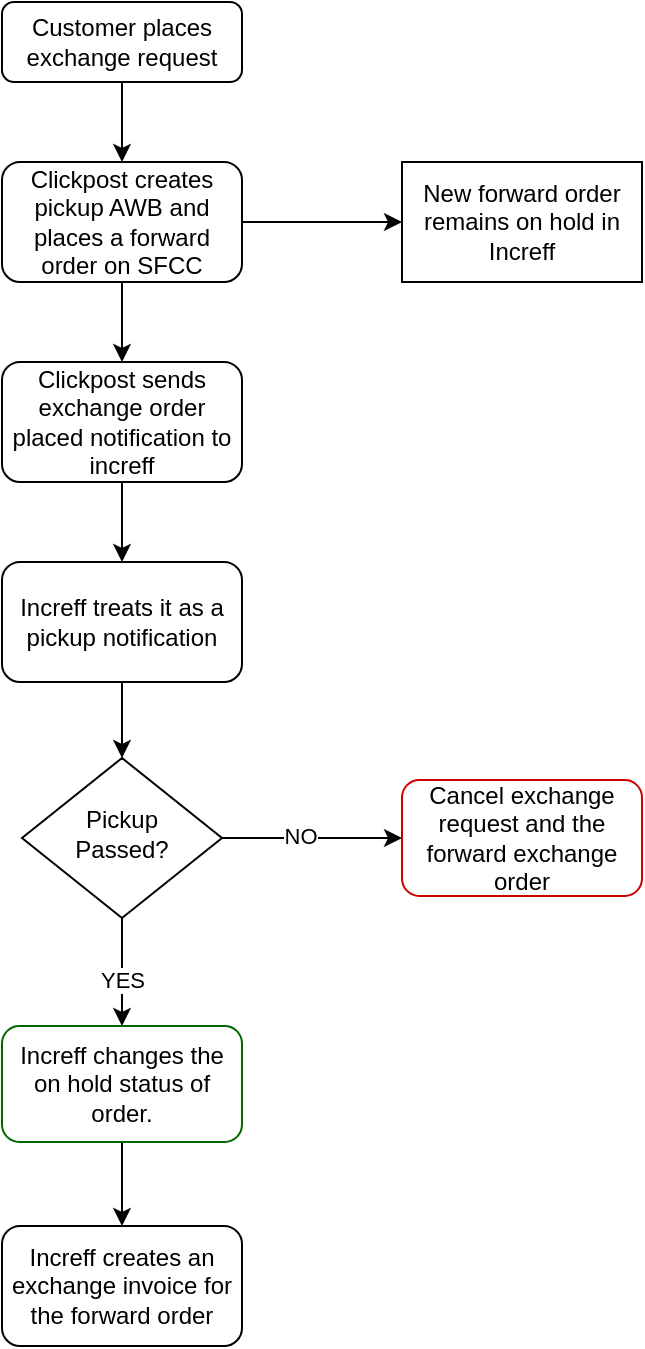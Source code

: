 <mxfile version="22.1.16" type="github">
  <diagram id="C5RBs43oDa-KdzZeNtuy" name="Page-1">
    <mxGraphModel dx="1722" dy="767" grid="1" gridSize="10" guides="1" tooltips="1" connect="1" arrows="1" fold="1" page="1" pageScale="1" pageWidth="827" pageHeight="1169" math="0" shadow="0">
      <root>
        <mxCell id="WIyWlLk6GJQsqaUBKTNV-0" />
        <mxCell id="WIyWlLk6GJQsqaUBKTNV-1" parent="WIyWlLk6GJQsqaUBKTNV-0" />
        <mxCell id="nn-r_4yjab_nnU3QHyKc-3" value="" style="edgeStyle=orthogonalEdgeStyle;rounded=0;orthogonalLoop=1;jettySize=auto;html=1;" edge="1" parent="WIyWlLk6GJQsqaUBKTNV-1" source="WIyWlLk6GJQsqaUBKTNV-3" target="nn-r_4yjab_nnU3QHyKc-0">
          <mxGeometry relative="1" as="geometry" />
        </mxCell>
        <mxCell id="WIyWlLk6GJQsqaUBKTNV-3" value="Customer places exchange request" style="rounded=1;whiteSpace=wrap;html=1;fontSize=12;glass=0;strokeWidth=1;shadow=0;" parent="WIyWlLk6GJQsqaUBKTNV-1" vertex="1">
          <mxGeometry x="259" y="80" width="120" height="40" as="geometry" />
        </mxCell>
        <mxCell id="nn-r_4yjab_nnU3QHyKc-12" value="" style="edgeStyle=orthogonalEdgeStyle;rounded=0;orthogonalLoop=1;jettySize=auto;html=1;" edge="1" parent="WIyWlLk6GJQsqaUBKTNV-1" source="WIyWlLk6GJQsqaUBKTNV-6" target="WIyWlLk6GJQsqaUBKTNV-7">
          <mxGeometry relative="1" as="geometry" />
        </mxCell>
        <mxCell id="nn-r_4yjab_nnU3QHyKc-13" value="NO" style="edgeLabel;html=1;align=center;verticalAlign=middle;resizable=0;points=[];" vertex="1" connectable="0" parent="nn-r_4yjab_nnU3QHyKc-12">
          <mxGeometry x="-0.141" y="1" relative="1" as="geometry">
            <mxPoint as="offset" />
          </mxGeometry>
        </mxCell>
        <mxCell id="nn-r_4yjab_nnU3QHyKc-15" value="" style="edgeStyle=orthogonalEdgeStyle;rounded=0;orthogonalLoop=1;jettySize=auto;html=1;" edge="1" parent="WIyWlLk6GJQsqaUBKTNV-1" source="WIyWlLk6GJQsqaUBKTNV-6" target="nn-r_4yjab_nnU3QHyKc-14">
          <mxGeometry relative="1" as="geometry" />
        </mxCell>
        <mxCell id="nn-r_4yjab_nnU3QHyKc-16" value="YES" style="edgeLabel;html=1;align=center;verticalAlign=middle;resizable=0;points=[];" vertex="1" connectable="0" parent="nn-r_4yjab_nnU3QHyKc-15">
          <mxGeometry x="0.13" y="-2" relative="1" as="geometry">
            <mxPoint x="2" as="offset" />
          </mxGeometry>
        </mxCell>
        <mxCell id="WIyWlLk6GJQsqaUBKTNV-6" value="Pickup&lt;br&gt;Passed?" style="rhombus;whiteSpace=wrap;html=1;shadow=0;fontFamily=Helvetica;fontSize=12;align=center;strokeWidth=1;spacing=6;spacingTop=-4;" parent="WIyWlLk6GJQsqaUBKTNV-1" vertex="1">
          <mxGeometry x="269" y="458" width="100" height="80" as="geometry" />
        </mxCell>
        <mxCell id="WIyWlLk6GJQsqaUBKTNV-7" value="Cancel exchange request and the forward exchange order" style="rounded=1;whiteSpace=wrap;html=1;fontSize=12;glass=0;strokeWidth=1;shadow=0;strokeColor=#CC0000;" parent="WIyWlLk6GJQsqaUBKTNV-1" vertex="1">
          <mxGeometry x="459" y="469" width="120" height="58" as="geometry" />
        </mxCell>
        <mxCell id="nn-r_4yjab_nnU3QHyKc-6" value="" style="edgeStyle=orthogonalEdgeStyle;rounded=0;orthogonalLoop=1;jettySize=auto;html=1;" edge="1" parent="WIyWlLk6GJQsqaUBKTNV-1" source="nn-r_4yjab_nnU3QHyKc-0" target="nn-r_4yjab_nnU3QHyKc-4">
          <mxGeometry relative="1" as="geometry" />
        </mxCell>
        <mxCell id="nn-r_4yjab_nnU3QHyKc-21" value="" style="edgeStyle=orthogonalEdgeStyle;rounded=0;orthogonalLoop=1;jettySize=auto;html=1;" edge="1" parent="WIyWlLk6GJQsqaUBKTNV-1" source="nn-r_4yjab_nnU3QHyKc-0" target="nn-r_4yjab_nnU3QHyKc-19">
          <mxGeometry relative="1" as="geometry" />
        </mxCell>
        <mxCell id="nn-r_4yjab_nnU3QHyKc-0" value="Clickpost creates pickup AWB and places a forward order on SFCC" style="rounded=1;whiteSpace=wrap;html=1;fontSize=12;glass=0;strokeWidth=1;shadow=0;" vertex="1" parent="WIyWlLk6GJQsqaUBKTNV-1">
          <mxGeometry x="259" y="160" width="120" height="60" as="geometry" />
        </mxCell>
        <mxCell id="nn-r_4yjab_nnU3QHyKc-4" value="New forward order remains on hold in Increff" style="rounded=0;whiteSpace=wrap;html=1;" vertex="1" parent="WIyWlLk6GJQsqaUBKTNV-1">
          <mxGeometry x="459" y="160" width="120" height="60" as="geometry" />
        </mxCell>
        <mxCell id="nn-r_4yjab_nnU3QHyKc-18" value="" style="edgeStyle=orthogonalEdgeStyle;rounded=0;orthogonalLoop=1;jettySize=auto;html=1;" edge="1" parent="WIyWlLk6GJQsqaUBKTNV-1" source="nn-r_4yjab_nnU3QHyKc-14" target="nn-r_4yjab_nnU3QHyKc-17">
          <mxGeometry relative="1" as="geometry" />
        </mxCell>
        <mxCell id="nn-r_4yjab_nnU3QHyKc-14" value="Increff changes the on hold status of order." style="rounded=1;whiteSpace=wrap;html=1;fontSize=12;glass=0;strokeWidth=1;shadow=0;strokeColor=#006600;" vertex="1" parent="WIyWlLk6GJQsqaUBKTNV-1">
          <mxGeometry x="259" y="592" width="120" height="58" as="geometry" />
        </mxCell>
        <mxCell id="nn-r_4yjab_nnU3QHyKc-17" value="Increff creates an exchange invoice for the forward order" style="whiteSpace=wrap;html=1;rounded=1;glass=0;strokeWidth=1;shadow=0;" vertex="1" parent="WIyWlLk6GJQsqaUBKTNV-1">
          <mxGeometry x="259" y="692" width="120" height="60" as="geometry" />
        </mxCell>
        <mxCell id="nn-r_4yjab_nnU3QHyKc-22" value="" style="edgeStyle=orthogonalEdgeStyle;rounded=0;orthogonalLoop=1;jettySize=auto;html=1;" edge="1" parent="WIyWlLk6GJQsqaUBKTNV-1" source="nn-r_4yjab_nnU3QHyKc-19" target="nn-r_4yjab_nnU3QHyKc-20">
          <mxGeometry relative="1" as="geometry" />
        </mxCell>
        <mxCell id="nn-r_4yjab_nnU3QHyKc-19" value="Clickpost sends exchange order placed notification to increff" style="rounded=1;whiteSpace=wrap;html=1;fontSize=12;glass=0;strokeWidth=1;shadow=0;" vertex="1" parent="WIyWlLk6GJQsqaUBKTNV-1">
          <mxGeometry x="259" y="260" width="120" height="60" as="geometry" />
        </mxCell>
        <mxCell id="nn-r_4yjab_nnU3QHyKc-23" value="" style="edgeStyle=orthogonalEdgeStyle;rounded=0;orthogonalLoop=1;jettySize=auto;html=1;" edge="1" parent="WIyWlLk6GJQsqaUBKTNV-1" source="nn-r_4yjab_nnU3QHyKc-20" target="WIyWlLk6GJQsqaUBKTNV-6">
          <mxGeometry relative="1" as="geometry" />
        </mxCell>
        <mxCell id="nn-r_4yjab_nnU3QHyKc-20" value="Increff treats it as a pickup notification" style="rounded=1;whiteSpace=wrap;html=1;fontSize=12;glass=0;strokeWidth=1;shadow=0;" vertex="1" parent="WIyWlLk6GJQsqaUBKTNV-1">
          <mxGeometry x="259" y="360" width="120" height="60" as="geometry" />
        </mxCell>
      </root>
    </mxGraphModel>
  </diagram>
</mxfile>
